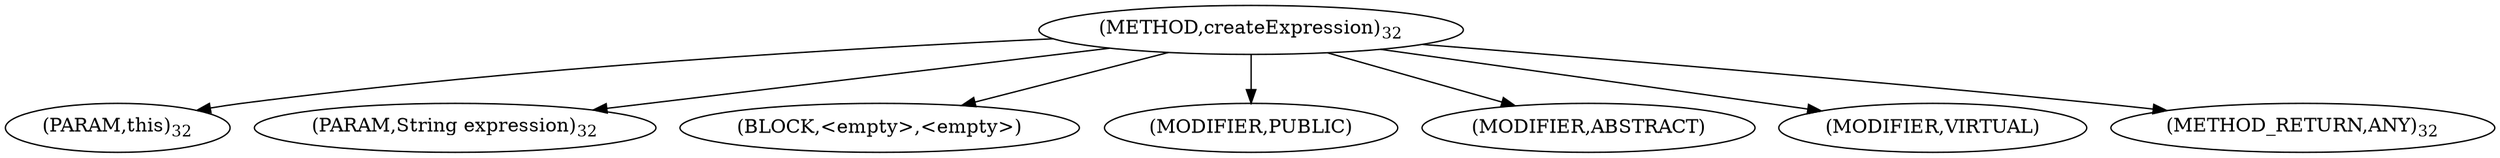 digraph "createExpression" {  
"15" [label = <(METHOD,createExpression)<SUB>32</SUB>> ]
"16" [label = <(PARAM,this)<SUB>32</SUB>> ]
"17" [label = <(PARAM,String expression)<SUB>32</SUB>> ]
"18" [label = <(BLOCK,&lt;empty&gt;,&lt;empty&gt;)> ]
"19" [label = <(MODIFIER,PUBLIC)> ]
"20" [label = <(MODIFIER,ABSTRACT)> ]
"21" [label = <(MODIFIER,VIRTUAL)> ]
"22" [label = <(METHOD_RETURN,ANY)<SUB>32</SUB>> ]
  "15" -> "16" 
  "15" -> "17" 
  "15" -> "18" 
  "15" -> "19" 
  "15" -> "20" 
  "15" -> "21" 
  "15" -> "22" 
}
